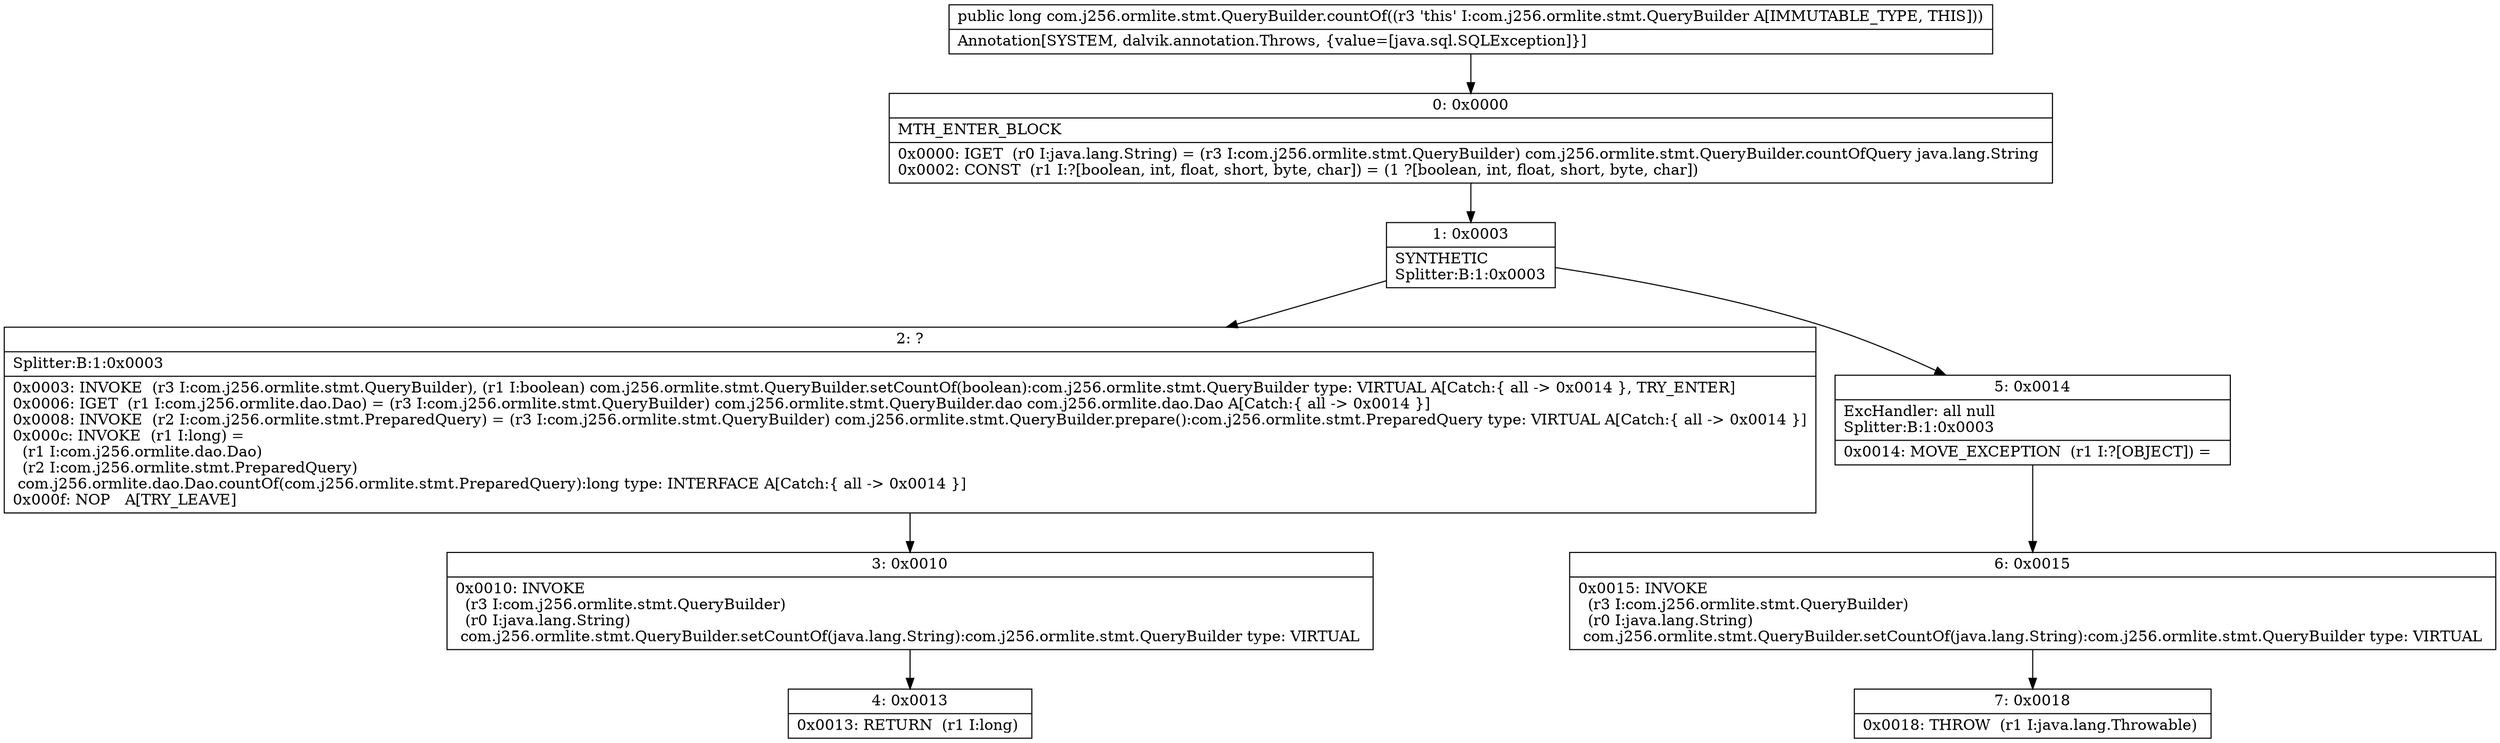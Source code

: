 digraph "CFG forcom.j256.ormlite.stmt.QueryBuilder.countOf()J" {
Node_0 [shape=record,label="{0\:\ 0x0000|MTH_ENTER_BLOCK\l|0x0000: IGET  (r0 I:java.lang.String) = (r3 I:com.j256.ormlite.stmt.QueryBuilder) com.j256.ormlite.stmt.QueryBuilder.countOfQuery java.lang.String \l0x0002: CONST  (r1 I:?[boolean, int, float, short, byte, char]) = (1 ?[boolean, int, float, short, byte, char]) \l}"];
Node_1 [shape=record,label="{1\:\ 0x0003|SYNTHETIC\lSplitter:B:1:0x0003\l}"];
Node_2 [shape=record,label="{2\:\ ?|Splitter:B:1:0x0003\l|0x0003: INVOKE  (r3 I:com.j256.ormlite.stmt.QueryBuilder), (r1 I:boolean) com.j256.ormlite.stmt.QueryBuilder.setCountOf(boolean):com.j256.ormlite.stmt.QueryBuilder type: VIRTUAL A[Catch:\{ all \-\> 0x0014 \}, TRY_ENTER]\l0x0006: IGET  (r1 I:com.j256.ormlite.dao.Dao) = (r3 I:com.j256.ormlite.stmt.QueryBuilder) com.j256.ormlite.stmt.QueryBuilder.dao com.j256.ormlite.dao.Dao A[Catch:\{ all \-\> 0x0014 \}]\l0x0008: INVOKE  (r2 I:com.j256.ormlite.stmt.PreparedQuery) = (r3 I:com.j256.ormlite.stmt.QueryBuilder) com.j256.ormlite.stmt.QueryBuilder.prepare():com.j256.ormlite.stmt.PreparedQuery type: VIRTUAL A[Catch:\{ all \-\> 0x0014 \}]\l0x000c: INVOKE  (r1 I:long) = \l  (r1 I:com.j256.ormlite.dao.Dao)\l  (r2 I:com.j256.ormlite.stmt.PreparedQuery)\l com.j256.ormlite.dao.Dao.countOf(com.j256.ormlite.stmt.PreparedQuery):long type: INTERFACE A[Catch:\{ all \-\> 0x0014 \}]\l0x000f: NOP   A[TRY_LEAVE]\l}"];
Node_3 [shape=record,label="{3\:\ 0x0010|0x0010: INVOKE  \l  (r3 I:com.j256.ormlite.stmt.QueryBuilder)\l  (r0 I:java.lang.String)\l com.j256.ormlite.stmt.QueryBuilder.setCountOf(java.lang.String):com.j256.ormlite.stmt.QueryBuilder type: VIRTUAL \l}"];
Node_4 [shape=record,label="{4\:\ 0x0013|0x0013: RETURN  (r1 I:long) \l}"];
Node_5 [shape=record,label="{5\:\ 0x0014|ExcHandler: all null\lSplitter:B:1:0x0003\l|0x0014: MOVE_EXCEPTION  (r1 I:?[OBJECT]) =  \l}"];
Node_6 [shape=record,label="{6\:\ 0x0015|0x0015: INVOKE  \l  (r3 I:com.j256.ormlite.stmt.QueryBuilder)\l  (r0 I:java.lang.String)\l com.j256.ormlite.stmt.QueryBuilder.setCountOf(java.lang.String):com.j256.ormlite.stmt.QueryBuilder type: VIRTUAL \l}"];
Node_7 [shape=record,label="{7\:\ 0x0018|0x0018: THROW  (r1 I:java.lang.Throwable) \l}"];
MethodNode[shape=record,label="{public long com.j256.ormlite.stmt.QueryBuilder.countOf((r3 'this' I:com.j256.ormlite.stmt.QueryBuilder A[IMMUTABLE_TYPE, THIS]))  | Annotation[SYSTEM, dalvik.annotation.Throws, \{value=[java.sql.SQLException]\}]\l}"];
MethodNode -> Node_0;
Node_0 -> Node_1;
Node_1 -> Node_2;
Node_1 -> Node_5;
Node_2 -> Node_3;
Node_3 -> Node_4;
Node_5 -> Node_6;
Node_6 -> Node_7;
}


